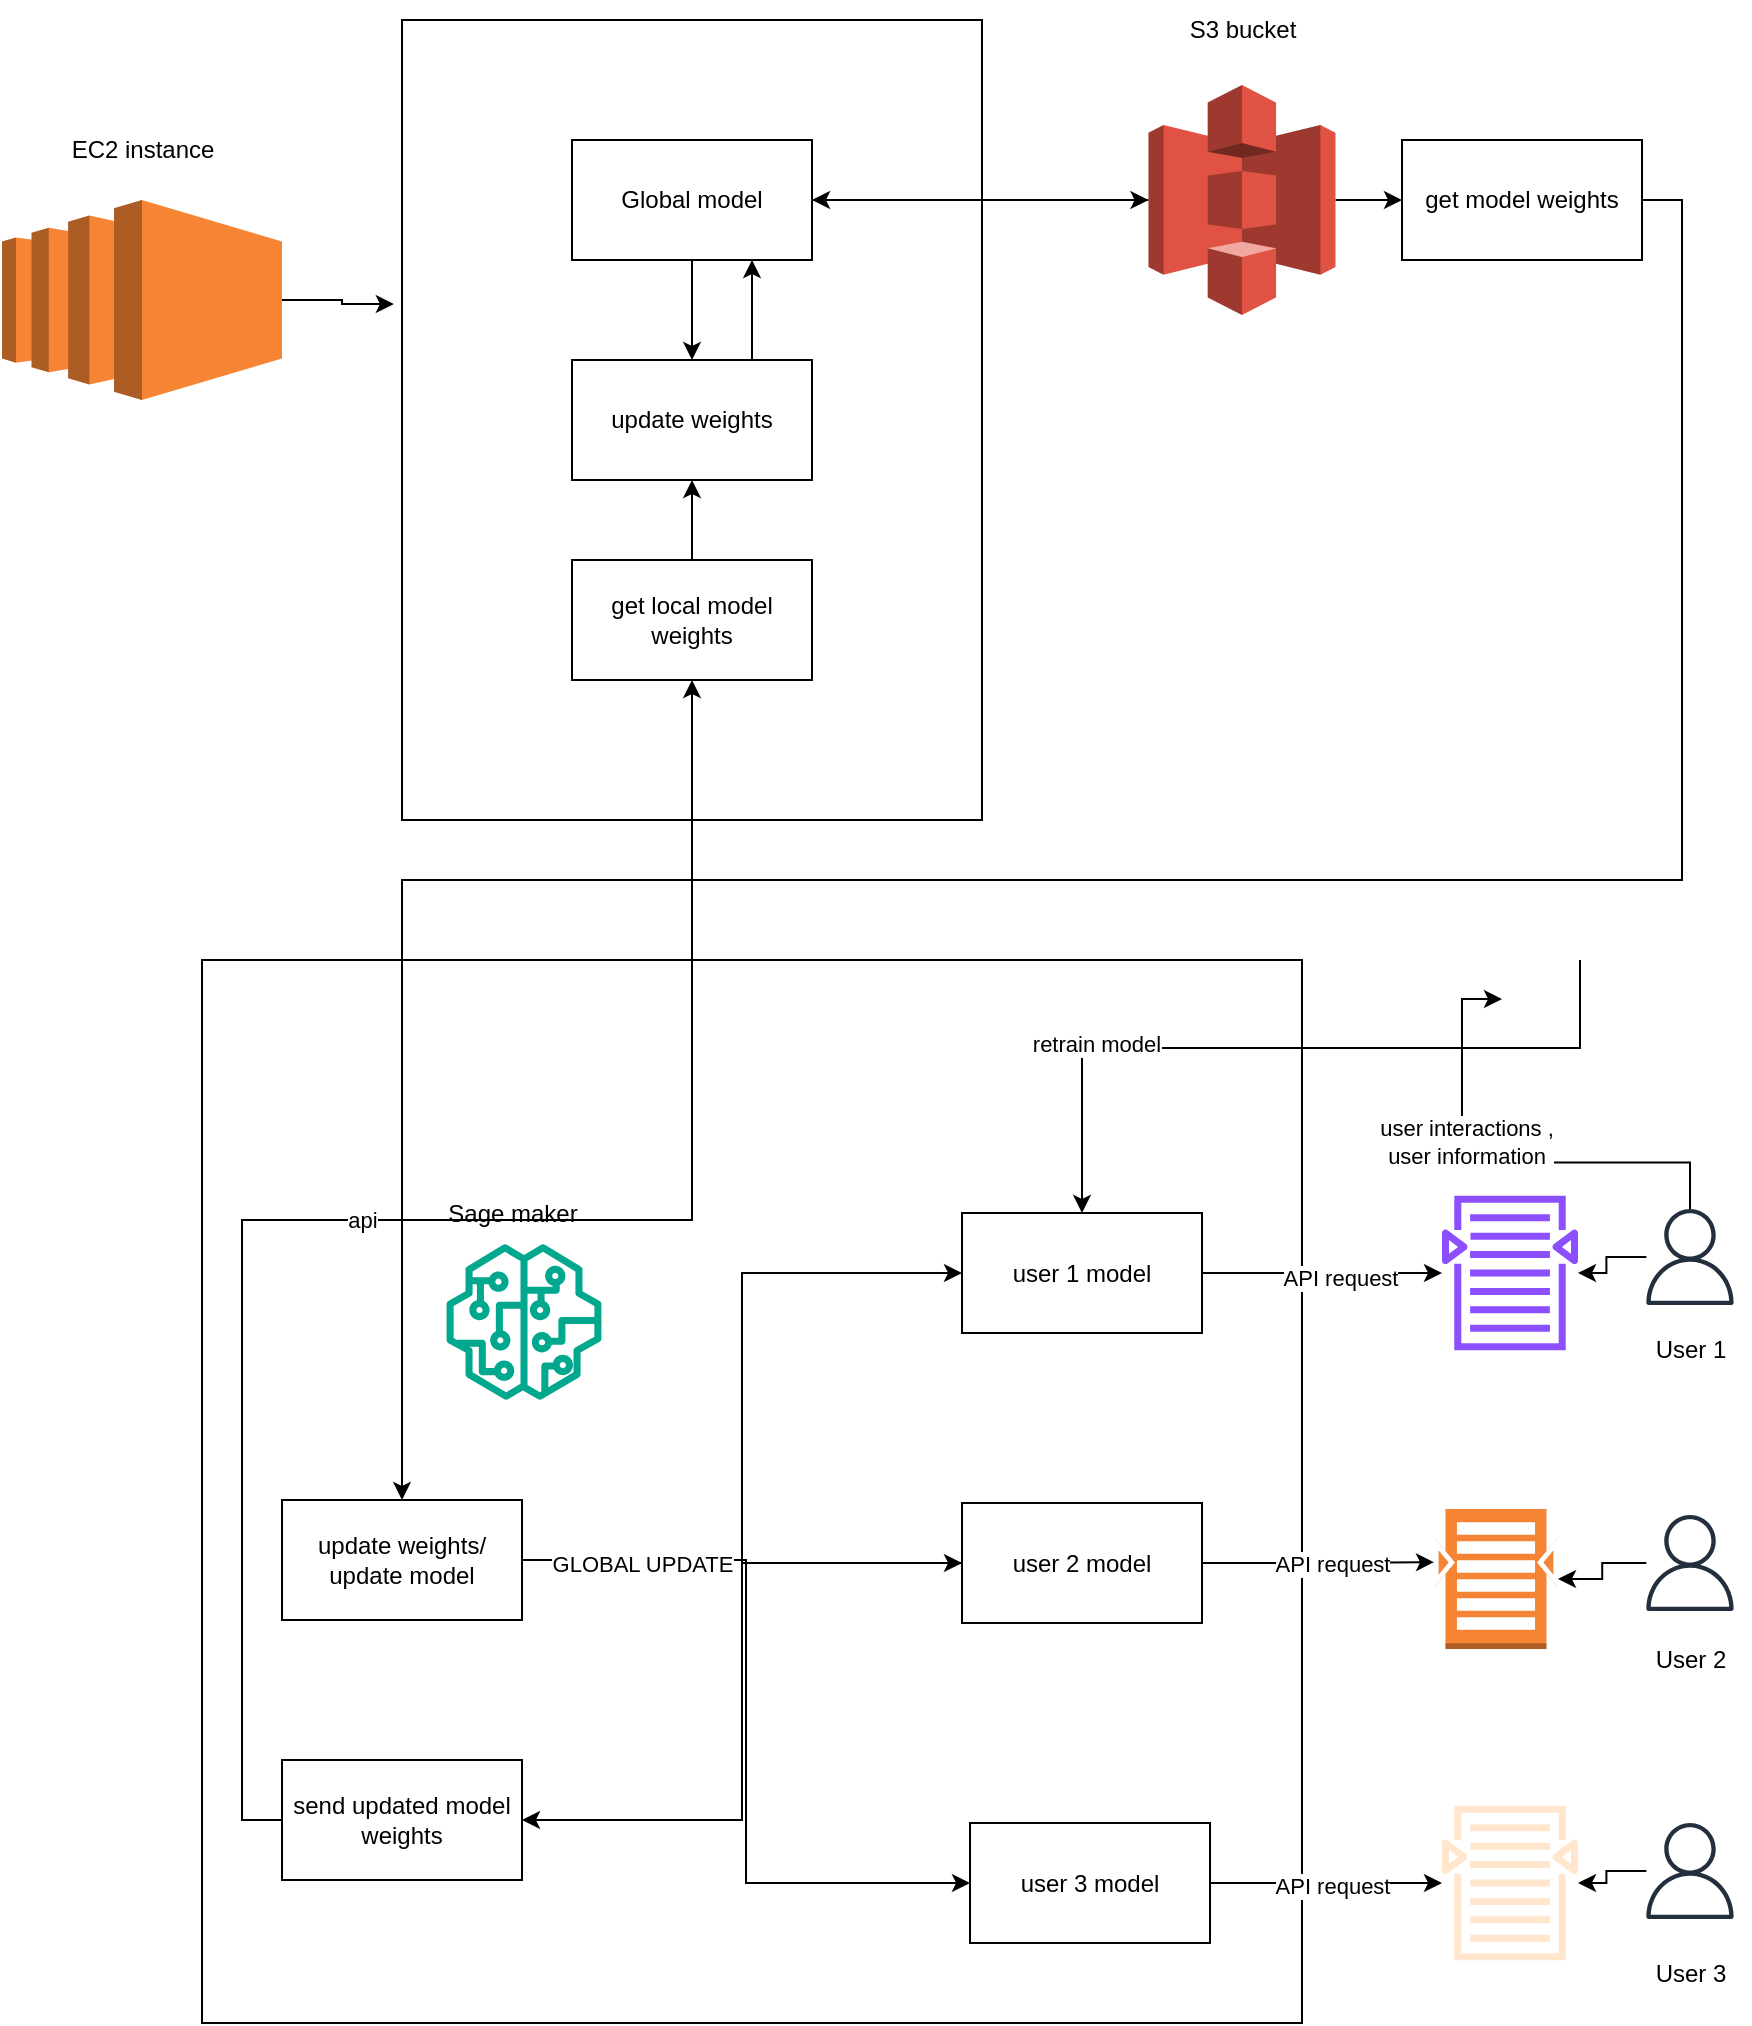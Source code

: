<mxfile version="22.0.8" type="device">
  <diagram name="Page-1" id="p6USa-O2iyDXCF2wQGJL">
    <mxGraphModel dx="900" dy="1990" grid="1" gridSize="10" guides="1" tooltips="1" connect="1" arrows="1" fold="1" page="1" pageScale="1" pageWidth="850" pageHeight="1100" math="0" shadow="0">
      <root>
        <mxCell id="0" />
        <mxCell id="1" parent="0" />
        <mxCell id="3aWx-54ZoUzIvfA6hRjI-23" value="" style="rounded=0;whiteSpace=wrap;html=1;" vertex="1" parent="1">
          <mxGeometry x="980" y="-240" width="550" height="531.5" as="geometry" />
        </mxCell>
        <mxCell id="3aWx-54ZoUzIvfA6hRjI-3" value="" style="rounded=0;whiteSpace=wrap;html=1;" vertex="1" parent="1">
          <mxGeometry x="1080" y="-710" width="290" height="400" as="geometry" />
        </mxCell>
        <mxCell id="3aWx-54ZoUzIvfA6hRjI-1" value="" style="outlineConnect=0;dashed=0;verticalLabelPosition=bottom;verticalAlign=top;align=center;html=1;shape=mxgraph.aws3.ec2;fillColor=#F58534;gradientColor=none;" vertex="1" parent="1">
          <mxGeometry x="880" y="-620" width="140" height="100" as="geometry" />
        </mxCell>
        <mxCell id="3aWx-54ZoUzIvfA6hRjI-8" style="edgeStyle=orthogonalEdgeStyle;rounded=0;orthogonalLoop=1;jettySize=auto;html=1;exitX=1;exitY=0.5;exitDx=0;exitDy=0;" edge="1" parent="1" source="5C_58_ZsRmwT5ZczURQ5-1" target="3aWx-54ZoUzIvfA6hRjI-4">
          <mxGeometry relative="1" as="geometry" />
        </mxCell>
        <mxCell id="3aWx-54ZoUzIvfA6hRjI-10" style="edgeStyle=orthogonalEdgeStyle;rounded=0;orthogonalLoop=1;jettySize=auto;html=1;exitX=0.5;exitY=1;exitDx=0;exitDy=0;entryX=0.5;entryY=0;entryDx=0;entryDy=0;" edge="1" parent="1" source="5C_58_ZsRmwT5ZczURQ5-1" target="3aWx-54ZoUzIvfA6hRjI-9">
          <mxGeometry relative="1" as="geometry" />
        </mxCell>
        <mxCell id="5C_58_ZsRmwT5ZczURQ5-1" value="Global model" style="rounded=0;whiteSpace=wrap;html=1;" parent="1" vertex="1">
          <mxGeometry x="1165" y="-650" width="120" height="60" as="geometry" />
        </mxCell>
        <mxCell id="3aWx-54ZoUzIvfA6hRjI-2" value="EC2 instance" style="text;html=1;align=center;verticalAlign=middle;resizable=0;points=[];autosize=1;strokeColor=none;fillColor=none;" vertex="1" parent="1">
          <mxGeometry x="905" y="-660" width="90" height="30" as="geometry" />
        </mxCell>
        <mxCell id="3aWx-54ZoUzIvfA6hRjI-5" style="edgeStyle=orthogonalEdgeStyle;rounded=0;orthogonalLoop=1;jettySize=auto;html=1;exitX=0;exitY=0.5;exitDx=0;exitDy=0;exitPerimeter=0;" edge="1" parent="1" source="3aWx-54ZoUzIvfA6hRjI-4" target="5C_58_ZsRmwT5ZczURQ5-1">
          <mxGeometry relative="1" as="geometry" />
        </mxCell>
        <mxCell id="3aWx-54ZoUzIvfA6hRjI-34" style="edgeStyle=orthogonalEdgeStyle;rounded=0;orthogonalLoop=1;jettySize=auto;html=1;exitX=1;exitY=0.5;exitDx=0;exitDy=0;exitPerimeter=0;" edge="1" parent="1" source="3aWx-54ZoUzIvfA6hRjI-4">
          <mxGeometry relative="1" as="geometry">
            <mxPoint x="1580" y="-620" as="targetPoint" />
          </mxGeometry>
        </mxCell>
        <mxCell id="3aWx-54ZoUzIvfA6hRjI-4" value="" style="outlineConnect=0;dashed=0;verticalLabelPosition=bottom;verticalAlign=top;align=center;html=1;shape=mxgraph.aws3.s3;fillColor=#E05243;gradientColor=none;" vertex="1" parent="1">
          <mxGeometry x="1453.25" y="-677.5" width="93.5" height="115" as="geometry" />
        </mxCell>
        <mxCell id="3aWx-54ZoUzIvfA6hRjI-6" style="edgeStyle=orthogonalEdgeStyle;rounded=0;orthogonalLoop=1;jettySize=auto;html=1;exitX=1;exitY=0.5;exitDx=0;exitDy=0;exitPerimeter=0;entryX=-0.014;entryY=0.355;entryDx=0;entryDy=0;entryPerimeter=0;" edge="1" parent="1" source="3aWx-54ZoUzIvfA6hRjI-1" target="3aWx-54ZoUzIvfA6hRjI-3">
          <mxGeometry relative="1" as="geometry" />
        </mxCell>
        <mxCell id="3aWx-54ZoUzIvfA6hRjI-7" value="S3 bucket" style="text;html=1;align=center;verticalAlign=middle;resizable=0;points=[];autosize=1;strokeColor=none;fillColor=none;" vertex="1" parent="1">
          <mxGeometry x="1460" y="-720" width="80" height="30" as="geometry" />
        </mxCell>
        <mxCell id="3aWx-54ZoUzIvfA6hRjI-11" style="edgeStyle=orthogonalEdgeStyle;rounded=0;orthogonalLoop=1;jettySize=auto;html=1;exitX=0.75;exitY=0;exitDx=0;exitDy=0;entryX=0.75;entryY=1;entryDx=0;entryDy=0;" edge="1" parent="1" source="3aWx-54ZoUzIvfA6hRjI-9" target="5C_58_ZsRmwT5ZczURQ5-1">
          <mxGeometry relative="1" as="geometry" />
        </mxCell>
        <mxCell id="3aWx-54ZoUzIvfA6hRjI-9" value="update weights" style="rounded=0;whiteSpace=wrap;html=1;" vertex="1" parent="1">
          <mxGeometry x="1165" y="-540" width="120" height="60" as="geometry" />
        </mxCell>
        <mxCell id="3aWx-54ZoUzIvfA6hRjI-13" style="edgeStyle=orthogonalEdgeStyle;rounded=0;orthogonalLoop=1;jettySize=auto;html=1;exitX=0.5;exitY=0;exitDx=0;exitDy=0;entryX=0.5;entryY=1;entryDx=0;entryDy=0;" edge="1" parent="1" source="3aWx-54ZoUzIvfA6hRjI-12" target="3aWx-54ZoUzIvfA6hRjI-9">
          <mxGeometry relative="1" as="geometry" />
        </mxCell>
        <mxCell id="3aWx-54ZoUzIvfA6hRjI-12" value="get local model weights" style="rounded=0;whiteSpace=wrap;html=1;" vertex="1" parent="1">
          <mxGeometry x="1165" y="-440" width="120" height="60" as="geometry" />
        </mxCell>
        <mxCell id="3aWx-54ZoUzIvfA6hRjI-48" value="" style="edgeStyle=orthogonalEdgeStyle;rounded=0;orthogonalLoop=1;jettySize=auto;html=1;" edge="1" parent="1" source="3aWx-54ZoUzIvfA6hRjI-15" target="3aWx-54ZoUzIvfA6hRjI-19">
          <mxGeometry relative="1" as="geometry" />
        </mxCell>
        <mxCell id="3aWx-54ZoUzIvfA6hRjI-55" style="edgeStyle=orthogonalEdgeStyle;rounded=0;orthogonalLoop=1;jettySize=auto;html=1;entryX=0;entryY=0.25;entryDx=0;entryDy=0;" edge="1" parent="1" source="3aWx-54ZoUzIvfA6hRjI-15" target="3aWx-54ZoUzIvfA6hRjI-52">
          <mxGeometry relative="1" as="geometry" />
        </mxCell>
        <mxCell id="3aWx-54ZoUzIvfA6hRjI-56" value="user interactions ,&lt;br&gt;user information" style="edgeLabel;html=1;align=center;verticalAlign=middle;resizable=0;points=[];" vertex="1" connectable="0" parent="3aWx-54ZoUzIvfA6hRjI-55">
          <mxGeometry x="0.235" y="-2" relative="1" as="geometry">
            <mxPoint as="offset" />
          </mxGeometry>
        </mxCell>
        <mxCell id="3aWx-54ZoUzIvfA6hRjI-15" value="" style="sketch=0;outlineConnect=0;fontColor=#232F3E;gradientColor=none;fillColor=#232F3D;strokeColor=none;dashed=0;verticalLabelPosition=bottom;verticalAlign=top;align=center;html=1;fontSize=12;fontStyle=0;aspect=fixed;pointerEvents=1;shape=mxgraph.aws4.user;" vertex="1" parent="1">
          <mxGeometry x="1700" y="-115.5" width="48" height="48" as="geometry" />
        </mxCell>
        <mxCell id="3aWx-54ZoUzIvfA6hRjI-19" value="" style="sketch=0;outlineConnect=0;fontColor=#232F3E;gradientColor=none;fillColor=#8C4FFF;strokeColor=none;dashed=0;verticalLabelPosition=bottom;verticalAlign=top;align=center;html=1;fontSize=12;fontStyle=0;aspect=fixed;pointerEvents=1;shape=mxgraph.aws4.search_documents;" vertex="1" parent="1">
          <mxGeometry x="1600" y="-122.5" width="68" height="78" as="geometry" />
        </mxCell>
        <mxCell id="3aWx-54ZoUzIvfA6hRjI-20" value="" style="outlineConnect=0;dashed=0;verticalLabelPosition=bottom;verticalAlign=top;align=center;html=1;shape=mxgraph.aws3.search_documents;fillColor=#F58534;gradientColor=none;" vertex="1" parent="1">
          <mxGeometry x="1596" y="34.5" width="62" height="70" as="geometry" />
        </mxCell>
        <mxCell id="3aWx-54ZoUzIvfA6hRjI-21" value="" style="sketch=0;outlineConnect=0;fillColor=#ffe6cc;strokeColor=#d79b00;dashed=0;verticalLabelPosition=bottom;verticalAlign=top;align=center;html=1;fontSize=12;fontStyle=0;aspect=fixed;pointerEvents=1;shape=mxgraph.aws4.search_documents;" vertex="1" parent="1">
          <mxGeometry x="1600" y="182.5" width="68" height="78" as="geometry" />
        </mxCell>
        <mxCell id="3aWx-54ZoUzIvfA6hRjI-22" value="" style="sketch=0;outlineConnect=0;fontColor=#232F3E;gradientColor=none;fillColor=#01A88D;strokeColor=none;dashed=0;verticalLabelPosition=bottom;verticalAlign=top;align=center;html=1;fontSize=12;fontStyle=0;aspect=fixed;pointerEvents=1;shape=mxgraph.aws4.sagemaker_model;" vertex="1" parent="1">
          <mxGeometry x="1102" y="-98" width="78" height="78" as="geometry" />
        </mxCell>
        <mxCell id="3aWx-54ZoUzIvfA6hRjI-24" value="Sage maker" style="text;html=1;align=center;verticalAlign=middle;resizable=0;points=[];autosize=1;strokeColor=none;fillColor=none;" vertex="1" parent="1">
          <mxGeometry x="1090" y="-128" width="90" height="30" as="geometry" />
        </mxCell>
        <mxCell id="3aWx-54ZoUzIvfA6hRjI-42" style="edgeStyle=orthogonalEdgeStyle;rounded=0;orthogonalLoop=1;jettySize=auto;html=1;exitX=1;exitY=0.5;exitDx=0;exitDy=0;" edge="1" parent="1" source="3aWx-54ZoUzIvfA6hRjI-27" target="3aWx-54ZoUzIvfA6hRjI-19">
          <mxGeometry relative="1" as="geometry" />
        </mxCell>
        <mxCell id="3aWx-54ZoUzIvfA6hRjI-57" value="API request" style="edgeLabel;html=1;align=center;verticalAlign=middle;resizable=0;points=[];" vertex="1" connectable="0" parent="3aWx-54ZoUzIvfA6hRjI-42">
          <mxGeometry x="0.14" y="-2" relative="1" as="geometry">
            <mxPoint as="offset" />
          </mxGeometry>
        </mxCell>
        <mxCell id="3aWx-54ZoUzIvfA6hRjI-27" value="user 1 model" style="rounded=0;whiteSpace=wrap;html=1;" vertex="1" parent="1">
          <mxGeometry x="1360" y="-113.5" width="120" height="60" as="geometry" />
        </mxCell>
        <mxCell id="3aWx-54ZoUzIvfA6hRjI-29" value="User 2" style="text;html=1;align=center;verticalAlign=middle;resizable=0;points=[];autosize=1;strokeColor=none;fillColor=none;" vertex="1" parent="1">
          <mxGeometry x="1694" y="94.5" width="60" height="30" as="geometry" />
        </mxCell>
        <mxCell id="3aWx-54ZoUzIvfA6hRjI-30" value="User 3" style="text;html=1;align=center;verticalAlign=middle;resizable=0;points=[];autosize=1;strokeColor=none;fillColor=none;" vertex="1" parent="1">
          <mxGeometry x="1694" y="251.5" width="60" height="30" as="geometry" />
        </mxCell>
        <mxCell id="3aWx-54ZoUzIvfA6hRjI-31" value="User 1" style="text;html=1;align=center;verticalAlign=middle;resizable=0;points=[];autosize=1;strokeColor=none;fillColor=none;" vertex="1" parent="1">
          <mxGeometry x="1694" y="-60.5" width="60" height="30" as="geometry" />
        </mxCell>
        <mxCell id="3aWx-54ZoUzIvfA6hRjI-61" style="edgeStyle=orthogonalEdgeStyle;rounded=0;orthogonalLoop=1;jettySize=auto;html=1;exitX=0;exitY=0.5;exitDx=0;exitDy=0;entryX=1;entryY=0.5;entryDx=0;entryDy=0;" edge="1" parent="1" source="3aWx-54ZoUzIvfA6hRjI-32" target="3aWx-54ZoUzIvfA6hRjI-60">
          <mxGeometry relative="1" as="geometry" />
        </mxCell>
        <mxCell id="3aWx-54ZoUzIvfA6hRjI-32" value="user 2 model" style="rounded=0;whiteSpace=wrap;html=1;" vertex="1" parent="1">
          <mxGeometry x="1360" y="31.5" width="120" height="60" as="geometry" />
        </mxCell>
        <mxCell id="3aWx-54ZoUzIvfA6hRjI-44" style="edgeStyle=orthogonalEdgeStyle;rounded=0;orthogonalLoop=1;jettySize=auto;html=1;exitX=1;exitY=0.5;exitDx=0;exitDy=0;" edge="1" parent="1" source="3aWx-54ZoUzIvfA6hRjI-33" target="3aWx-54ZoUzIvfA6hRjI-21">
          <mxGeometry relative="1" as="geometry" />
        </mxCell>
        <mxCell id="3aWx-54ZoUzIvfA6hRjI-59" value="API request" style="edgeLabel;html=1;align=center;verticalAlign=middle;resizable=0;points=[];" vertex="1" connectable="0" parent="3aWx-54ZoUzIvfA6hRjI-44">
          <mxGeometry x="0.041" y="-1" relative="1" as="geometry">
            <mxPoint as="offset" />
          </mxGeometry>
        </mxCell>
        <mxCell id="3aWx-54ZoUzIvfA6hRjI-33" value="user 3 model" style="rounded=0;whiteSpace=wrap;html=1;" vertex="1" parent="1">
          <mxGeometry x="1364" y="191.5" width="120" height="60" as="geometry" />
        </mxCell>
        <mxCell id="3aWx-54ZoUzIvfA6hRjI-38" style="edgeStyle=orthogonalEdgeStyle;rounded=0;orthogonalLoop=1;jettySize=auto;html=1;exitX=1;exitY=0.5;exitDx=0;exitDy=0;" edge="1" parent="1" source="3aWx-54ZoUzIvfA6hRjI-35" target="3aWx-54ZoUzIvfA6hRjI-37">
          <mxGeometry relative="1" as="geometry" />
        </mxCell>
        <mxCell id="3aWx-54ZoUzIvfA6hRjI-35" value="get model weights" style="rounded=0;whiteSpace=wrap;html=1;" vertex="1" parent="1">
          <mxGeometry x="1580" y="-650" width="120" height="60" as="geometry" />
        </mxCell>
        <mxCell id="3aWx-54ZoUzIvfA6hRjI-39" style="edgeStyle=orthogonalEdgeStyle;rounded=0;orthogonalLoop=1;jettySize=auto;html=1;exitX=1;exitY=0.5;exitDx=0;exitDy=0;entryX=0;entryY=0.5;entryDx=0;entryDy=0;" edge="1" parent="1" source="3aWx-54ZoUzIvfA6hRjI-37" target="3aWx-54ZoUzIvfA6hRjI-27">
          <mxGeometry relative="1" as="geometry" />
        </mxCell>
        <mxCell id="3aWx-54ZoUzIvfA6hRjI-40" style="edgeStyle=orthogonalEdgeStyle;rounded=0;orthogonalLoop=1;jettySize=auto;html=1;exitX=1;exitY=0.5;exitDx=0;exitDy=0;entryX=0;entryY=0.5;entryDx=0;entryDy=0;" edge="1" parent="1" source="3aWx-54ZoUzIvfA6hRjI-37" target="3aWx-54ZoUzIvfA6hRjI-32">
          <mxGeometry relative="1" as="geometry" />
        </mxCell>
        <mxCell id="3aWx-54ZoUzIvfA6hRjI-41" style="edgeStyle=orthogonalEdgeStyle;rounded=0;orthogonalLoop=1;jettySize=auto;html=1;exitX=1;exitY=0.5;exitDx=0;exitDy=0;entryX=0;entryY=0.5;entryDx=0;entryDy=0;" edge="1" parent="1" source="3aWx-54ZoUzIvfA6hRjI-37" target="3aWx-54ZoUzIvfA6hRjI-33">
          <mxGeometry relative="1" as="geometry" />
        </mxCell>
        <mxCell id="3aWx-54ZoUzIvfA6hRjI-64" value="GLOBAL UPDATE" style="edgeLabel;html=1;align=center;verticalAlign=middle;resizable=0;points=[];" vertex="1" connectable="0" parent="3aWx-54ZoUzIvfA6hRjI-41">
          <mxGeometry x="-0.688" y="-2" relative="1" as="geometry">
            <mxPoint as="offset" />
          </mxGeometry>
        </mxCell>
        <mxCell id="3aWx-54ZoUzIvfA6hRjI-37" value="update weights/ update model" style="rounded=0;whiteSpace=wrap;html=1;" vertex="1" parent="1">
          <mxGeometry x="1020" y="30" width="120" height="60" as="geometry" />
        </mxCell>
        <mxCell id="3aWx-54ZoUzIvfA6hRjI-43" style="edgeStyle=orthogonalEdgeStyle;rounded=0;orthogonalLoop=1;jettySize=auto;html=1;exitX=1;exitY=0.5;exitDx=0;exitDy=0;entryX=0;entryY=0.38;entryDx=0;entryDy=0;entryPerimeter=0;" edge="1" parent="1" source="3aWx-54ZoUzIvfA6hRjI-32" target="3aWx-54ZoUzIvfA6hRjI-20">
          <mxGeometry relative="1" as="geometry" />
        </mxCell>
        <mxCell id="3aWx-54ZoUzIvfA6hRjI-58" value="API request" style="edgeLabel;html=1;align=center;verticalAlign=middle;resizable=0;points=[];" vertex="1" connectable="0" parent="3aWx-54ZoUzIvfA6hRjI-43">
          <mxGeometry x="0.113" y="-1" relative="1" as="geometry">
            <mxPoint as="offset" />
          </mxGeometry>
        </mxCell>
        <mxCell id="3aWx-54ZoUzIvfA6hRjI-49" value="" style="edgeStyle=orthogonalEdgeStyle;rounded=0;orthogonalLoop=1;jettySize=auto;html=1;" edge="1" parent="1" source="3aWx-54ZoUzIvfA6hRjI-45" target="3aWx-54ZoUzIvfA6hRjI-20">
          <mxGeometry relative="1" as="geometry" />
        </mxCell>
        <mxCell id="3aWx-54ZoUzIvfA6hRjI-45" value="" style="sketch=0;outlineConnect=0;fontColor=#232F3E;gradientColor=none;fillColor=#232F3D;strokeColor=none;dashed=0;verticalLabelPosition=bottom;verticalAlign=top;align=center;html=1;fontSize=12;fontStyle=0;aspect=fixed;pointerEvents=1;shape=mxgraph.aws4.user;" vertex="1" parent="1">
          <mxGeometry x="1700" y="37.5" width="48" height="48" as="geometry" />
        </mxCell>
        <mxCell id="3aWx-54ZoUzIvfA6hRjI-50" value="" style="edgeStyle=orthogonalEdgeStyle;rounded=0;orthogonalLoop=1;jettySize=auto;html=1;" edge="1" parent="1" source="3aWx-54ZoUzIvfA6hRjI-46" target="3aWx-54ZoUzIvfA6hRjI-21">
          <mxGeometry relative="1" as="geometry" />
        </mxCell>
        <mxCell id="3aWx-54ZoUzIvfA6hRjI-46" value="" style="sketch=0;outlineConnect=0;fontColor=#232F3E;gradientColor=none;fillColor=#232F3D;strokeColor=none;dashed=0;verticalLabelPosition=bottom;verticalAlign=top;align=center;html=1;fontSize=12;fontStyle=0;aspect=fixed;pointerEvents=1;shape=mxgraph.aws4.user;" vertex="1" parent="1">
          <mxGeometry x="1700" y="191.5" width="48" height="48" as="geometry" />
        </mxCell>
        <mxCell id="3aWx-54ZoUzIvfA6hRjI-65" style="edgeStyle=orthogonalEdgeStyle;rounded=0;orthogonalLoop=1;jettySize=auto;html=1;exitX=0.5;exitY=0;exitDx=0;exitDy=0;" edge="1" parent="1" source="3aWx-54ZoUzIvfA6hRjI-52" target="3aWx-54ZoUzIvfA6hRjI-27">
          <mxGeometry relative="1" as="geometry">
            <Array as="points">
              <mxPoint x="1420" y="-196" />
            </Array>
          </mxGeometry>
        </mxCell>
        <mxCell id="3aWx-54ZoUzIvfA6hRjI-66" value="retrain model" style="edgeLabel;html=1;align=center;verticalAlign=middle;resizable=0;points=[];" vertex="1" connectable="0" parent="3aWx-54ZoUzIvfA6hRjI-65">
          <mxGeometry x="0.522" y="-2" relative="1" as="geometry">
            <mxPoint as="offset" />
          </mxGeometry>
        </mxCell>
        <mxCell id="3aWx-54ZoUzIvfA6hRjI-52" value="" style="shape=image;html=1;verticalAlign=top;verticalLabelPosition=bottom;labelBackgroundColor=#ffffff;imageAspect=0;aspect=fixed;image=https://cdn2.iconfinder.com/data/icons/whcompare-isometric-web-hosting-servers/50/database-128.png" vertex="1" parent="1">
          <mxGeometry x="1630" y="-240" width="78" height="78" as="geometry" />
        </mxCell>
        <mxCell id="3aWx-54ZoUzIvfA6hRjI-62" style="edgeStyle=orthogonalEdgeStyle;rounded=0;orthogonalLoop=1;jettySize=auto;html=1;exitX=0;exitY=0.5;exitDx=0;exitDy=0;" edge="1" parent="1" source="3aWx-54ZoUzIvfA6hRjI-60" target="3aWx-54ZoUzIvfA6hRjI-12">
          <mxGeometry relative="1" as="geometry" />
        </mxCell>
        <mxCell id="3aWx-54ZoUzIvfA6hRjI-63" value="api" style="edgeLabel;html=1;align=center;verticalAlign=middle;resizable=0;points=[];" vertex="1" connectable="0" parent="3aWx-54ZoUzIvfA6hRjI-62">
          <mxGeometry x="-0.067" relative="1" as="geometry">
            <mxPoint as="offset" />
          </mxGeometry>
        </mxCell>
        <mxCell id="3aWx-54ZoUzIvfA6hRjI-60" value="send updated model weights" style="rounded=0;whiteSpace=wrap;html=1;" vertex="1" parent="1">
          <mxGeometry x="1020" y="160" width="120" height="60" as="geometry" />
        </mxCell>
      </root>
    </mxGraphModel>
  </diagram>
</mxfile>
